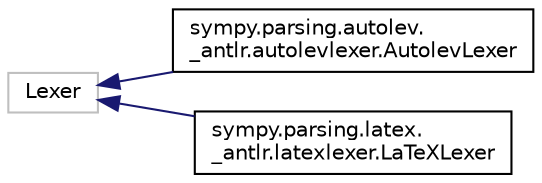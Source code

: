 digraph "Graphical Class Hierarchy"
{
 // LATEX_PDF_SIZE
  edge [fontname="Helvetica",fontsize="10",labelfontname="Helvetica",labelfontsize="10"];
  node [fontname="Helvetica",fontsize="10",shape=record];
  rankdir="LR";
  Node7297 [label="Lexer",height=0.2,width=0.4,color="grey75", fillcolor="white", style="filled",tooltip=" "];
  Node7297 -> Node0 [dir="back",color="midnightblue",fontsize="10",style="solid",fontname="Helvetica"];
  Node0 [label="sympy.parsing.autolev.\l_antlr.autolevlexer.AutolevLexer",height=0.2,width=0.4,color="black", fillcolor="white", style="filled",URL="$classsympy_1_1parsing_1_1autolev_1_1__antlr_1_1autolevlexer_1_1AutolevLexer.html",tooltip=" "];
  Node7297 -> Node7299 [dir="back",color="midnightblue",fontsize="10",style="solid",fontname="Helvetica"];
  Node7299 [label="sympy.parsing.latex.\l_antlr.latexlexer.LaTeXLexer",height=0.2,width=0.4,color="black", fillcolor="white", style="filled",URL="$classsympy_1_1parsing_1_1latex_1_1__antlr_1_1latexlexer_1_1LaTeXLexer.html",tooltip=" "];
}
